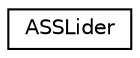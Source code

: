 digraph G
{
  edge [fontname="Helvetica",fontsize="10",labelfontname="Helvetica",labelfontsize="10"];
  node [fontname="Helvetica",fontsize="10",shape=record];
  rankdir="LR";
  Node1 [label="ASSLider",height=0.2,width=0.4,color="black", fillcolor="white", style="filled",URL="$interface_a_s_s_lider.html"];
}
